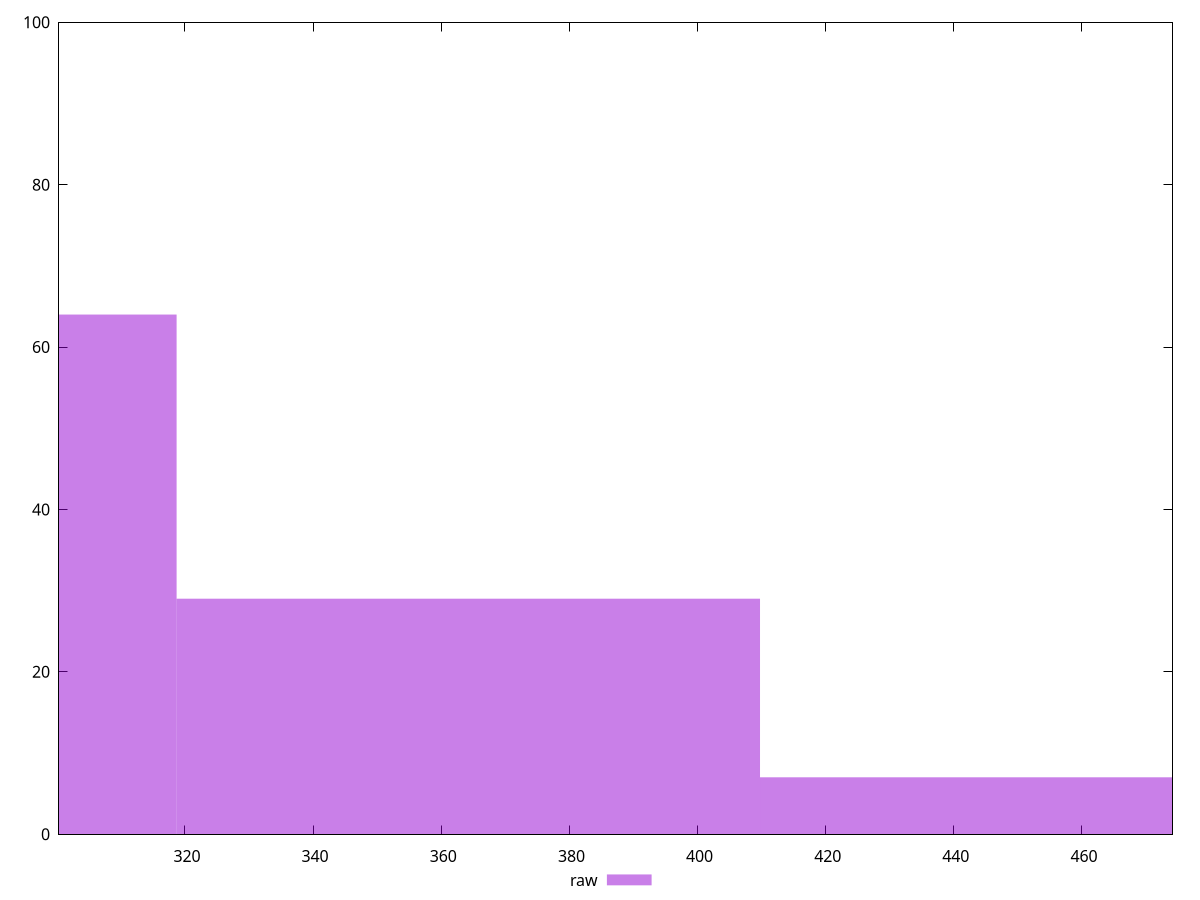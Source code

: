 reset

$raw <<EOF
364.223514088646 29
455.2793926108075 7
273.16763556648453 64
EOF

set key outside below
set boxwidth 91.0558785221615
set xrange [300.34:474.13199999999995]
set yrange [0:100]
set trange [0:100]
set style fill transparent solid 0.5 noborder
set terminal svg size 640, 490 enhanced background rgb 'white'
set output "report_00013_2021-02-09T12-04-24.940Z/uses-rel-preconnect/samples/pages+cached/raw/histogram.svg"

plot $raw title "raw" with boxes

reset
